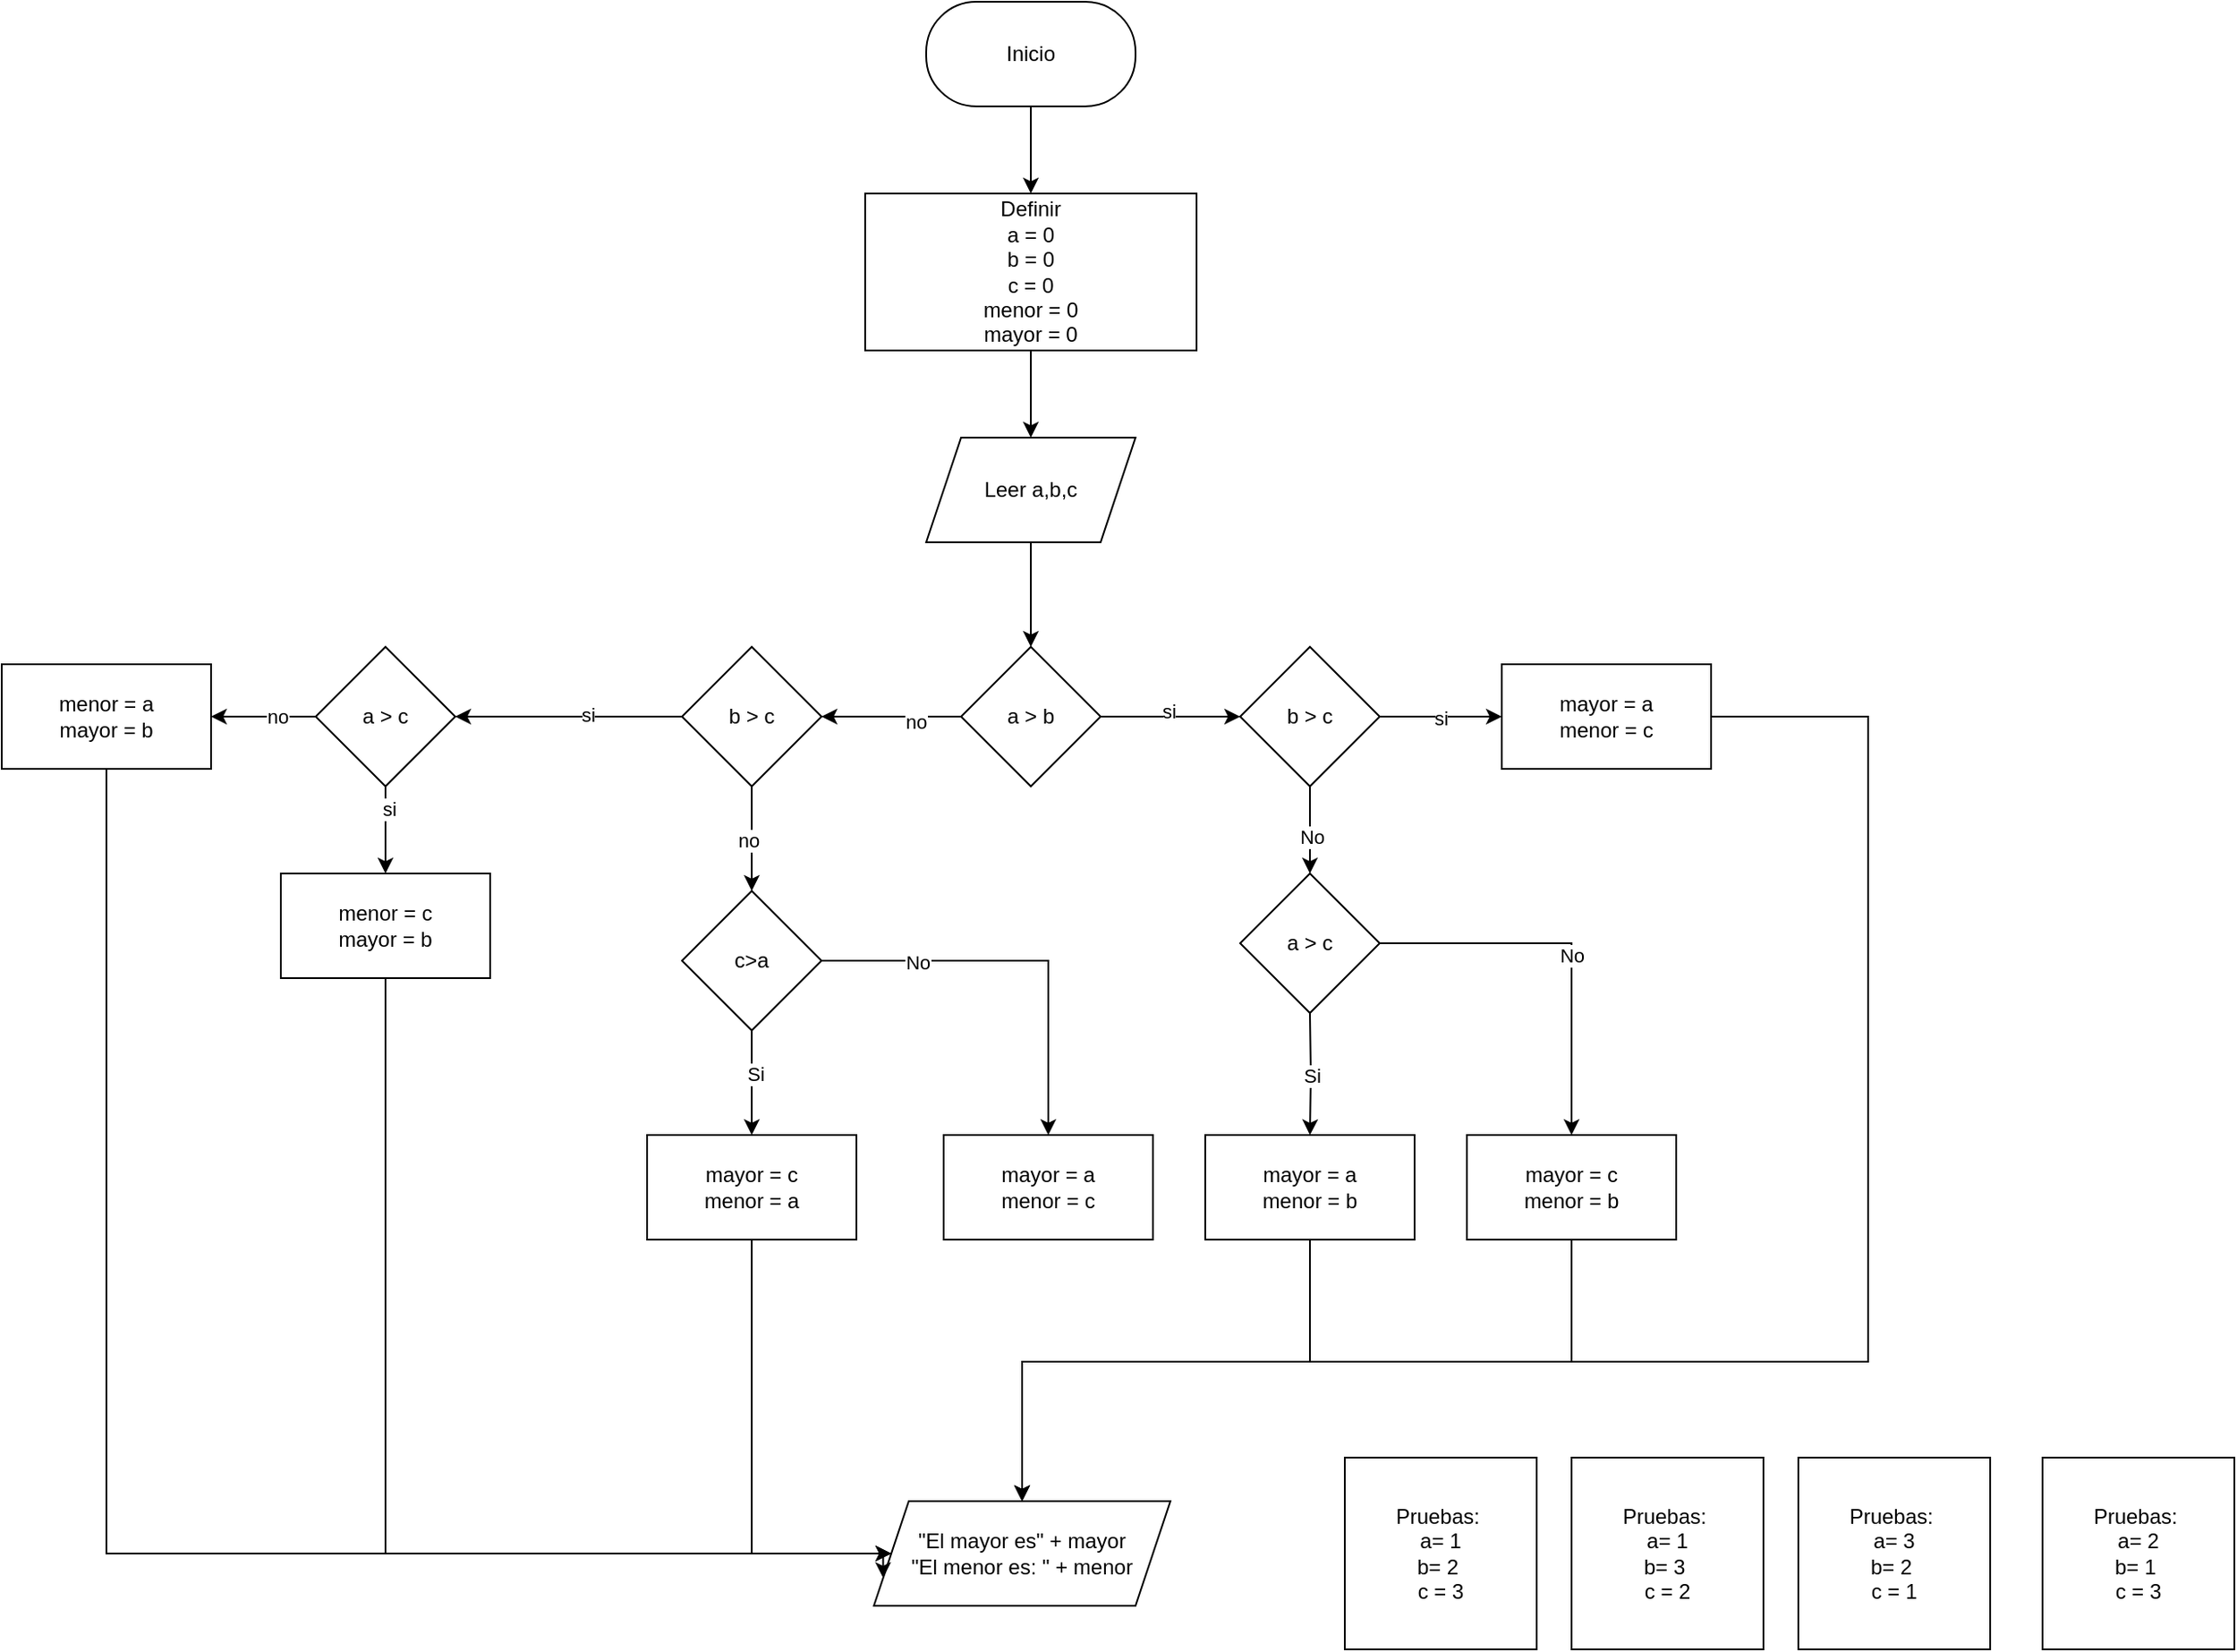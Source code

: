 <mxfile>
    <diagram id="_2c_Zv062QSsIkDgvORv" name="Page-1">
        <mxGraphModel dx="2356" dy="907" grid="1" gridSize="10" guides="1" tooltips="1" connect="1" arrows="1" fold="1" page="1" pageScale="1" pageWidth="850" pageHeight="1100" math="0" shadow="0">
            <root>
                <mxCell id="0"/>
                <mxCell id="1" parent="0"/>
                <mxCell id="3" value="" style="edgeStyle=orthogonalEdgeStyle;rounded=0;orthogonalLoop=1;jettySize=auto;html=1;" edge="1" parent="1" source="4" target="6">
                    <mxGeometry relative="1" as="geometry"/>
                </mxCell>
                <mxCell id="4" value="Inicio" style="rounded=1;whiteSpace=wrap;html=1;arcSize=48;" vertex="1" parent="1">
                    <mxGeometry x="380" y="40" width="120" height="60" as="geometry"/>
                </mxCell>
                <mxCell id="5" value="" style="edgeStyle=orthogonalEdgeStyle;rounded=0;orthogonalLoop=1;jettySize=auto;html=1;" edge="1" parent="1" source="6" target="7">
                    <mxGeometry relative="1" as="geometry"/>
                </mxCell>
                <mxCell id="6" value="Definir&lt;br&gt;a = 0&lt;br&gt;b = 0&lt;br&gt;c = 0&lt;br&gt;menor = 0&lt;br&gt;mayor = 0" style="rounded=0;whiteSpace=wrap;html=1;" vertex="1" parent="1">
                    <mxGeometry x="345" y="150" width="190" height="90" as="geometry"/>
                </mxCell>
                <mxCell id="9" value="" style="edgeStyle=orthogonalEdgeStyle;rounded=0;orthogonalLoop=1;jettySize=auto;html=1;" edge="1" parent="1" source="7" target="8">
                    <mxGeometry relative="1" as="geometry"/>
                </mxCell>
                <mxCell id="7" value="Leer a,b,c" style="shape=parallelogram;perimeter=parallelogramPerimeter;whiteSpace=wrap;html=1;fixedSize=1;" vertex="1" parent="1">
                    <mxGeometry x="380" y="290" width="120" height="60" as="geometry"/>
                </mxCell>
                <mxCell id="13" value="" style="edgeStyle=orthogonalEdgeStyle;rounded=0;orthogonalLoop=1;jettySize=auto;html=1;" edge="1" parent="1" source="8" target="12">
                    <mxGeometry relative="1" as="geometry"/>
                </mxCell>
                <mxCell id="14" value="si" style="edgeLabel;html=1;align=center;verticalAlign=middle;resizable=0;points=[];" vertex="1" connectable="0" parent="13">
                    <mxGeometry x="-0.025" y="3" relative="1" as="geometry">
                        <mxPoint as="offset"/>
                    </mxGeometry>
                </mxCell>
                <mxCell id="21" value="" style="edgeStyle=orthogonalEdgeStyle;rounded=0;orthogonalLoop=1;jettySize=auto;html=1;" edge="1" parent="1" source="8" target="20">
                    <mxGeometry relative="1" as="geometry"/>
                </mxCell>
                <mxCell id="22" value="no" style="edgeLabel;html=1;align=center;verticalAlign=middle;resizable=0;points=[];" vertex="1" connectable="0" parent="21">
                    <mxGeometry x="-0.35" y="3" relative="1" as="geometry">
                        <mxPoint as="offset"/>
                    </mxGeometry>
                </mxCell>
                <mxCell id="8" value="a &amp;gt; b" style="rhombus;whiteSpace=wrap;html=1;" vertex="1" parent="1">
                    <mxGeometry x="400" y="410" width="80" height="80" as="geometry"/>
                </mxCell>
                <mxCell id="16" value="si" style="edgeStyle=orthogonalEdgeStyle;rounded=0;orthogonalLoop=1;jettySize=auto;html=1;entryX=0;entryY=0.5;entryDx=0;entryDy=0;" edge="1" parent="1" source="12">
                    <mxGeometry relative="1" as="geometry">
                        <mxPoint x="710" y="450" as="targetPoint"/>
                    </mxGeometry>
                </mxCell>
                <mxCell id="81" value="" style="edgeStyle=orthogonalEdgeStyle;rounded=0;orthogonalLoop=1;jettySize=auto;html=1;" edge="1" parent="1" source="12">
                    <mxGeometry relative="1" as="geometry">
                        <mxPoint x="600" y="540" as="targetPoint"/>
                    </mxGeometry>
                </mxCell>
                <mxCell id="82" value="No" style="edgeLabel;html=1;align=center;verticalAlign=middle;resizable=0;points=[];" vertex="1" connectable="0" parent="81">
                    <mxGeometry x="0.148" relative="1" as="geometry">
                        <mxPoint as="offset"/>
                    </mxGeometry>
                </mxCell>
                <mxCell id="12" value="b &amp;gt; c" style="rhombus;whiteSpace=wrap;html=1;" vertex="1" parent="1">
                    <mxGeometry x="560" y="410" width="80" height="80" as="geometry"/>
                </mxCell>
                <mxCell id="40" style="edgeStyle=orthogonalEdgeStyle;rounded=0;orthogonalLoop=1;jettySize=auto;html=1;entryX=0.5;entryY=0;entryDx=0;entryDy=0;exitX=0.5;exitY=1;exitDx=0;exitDy=0;" edge="1" parent="1" source="86" target="36">
                    <mxGeometry relative="1" as="geometry">
                        <mxPoint x="600" y="730" as="sourcePoint"/>
                        <Array as="points">
                            <mxPoint x="600" y="820"/>
                            <mxPoint x="435" y="820"/>
                        </Array>
                    </mxGeometry>
                </mxCell>
                <mxCell id="24" value="" style="edgeStyle=orthogonalEdgeStyle;rounded=0;orthogonalLoop=1;jettySize=auto;html=1;entryX=1;entryY=0.5;entryDx=0;entryDy=0;" edge="1" parent="1" source="20" target="71">
                    <mxGeometry relative="1" as="geometry">
                        <mxPoint x="180" y="450" as="targetPoint"/>
                    </mxGeometry>
                </mxCell>
                <mxCell id="25" value="si" style="edgeLabel;html=1;align=center;verticalAlign=middle;resizable=0;points=[];" vertex="1" connectable="0" parent="24">
                    <mxGeometry x="-0.167" y="-1" relative="1" as="geometry">
                        <mxPoint as="offset"/>
                    </mxGeometry>
                </mxCell>
                <mxCell id="30" value="" style="edgeStyle=orthogonalEdgeStyle;rounded=0;orthogonalLoop=1;jettySize=auto;html=1;" edge="1" parent="1" source="20">
                    <mxGeometry relative="1" as="geometry">
                        <mxPoint x="280" y="550" as="targetPoint"/>
                    </mxGeometry>
                </mxCell>
                <mxCell id="62" value="no" style="edgeLabel;html=1;align=center;verticalAlign=middle;resizable=0;points=[];" vertex="1" connectable="0" parent="30">
                    <mxGeometry x="0.048" y="-3" relative="1" as="geometry">
                        <mxPoint as="offset"/>
                    </mxGeometry>
                </mxCell>
                <mxCell id="20" value="b &amp;gt; c" style="rhombus;whiteSpace=wrap;html=1;" vertex="1" parent="1">
                    <mxGeometry x="240" y="410" width="80" height="80" as="geometry"/>
                </mxCell>
                <mxCell id="36" value="&quot;El mayor es&quot; + mayor&lt;br&gt;&quot;El menor es: &quot; + menor" style="shape=parallelogram;perimeter=parallelogramPerimeter;whiteSpace=wrap;html=1;fixedSize=1;" vertex="1" parent="1">
                    <mxGeometry x="350" y="900" width="170" height="60" as="geometry"/>
                </mxCell>
                <mxCell id="42" value="Pruebas:&amp;nbsp;&lt;br&gt;a= 1&lt;br&gt;b= 2&amp;nbsp;&lt;br&gt;c = 3" style="whiteSpace=wrap;html=1;aspect=fixed;" vertex="1" parent="1">
                    <mxGeometry x="620" y="875" width="110" height="110" as="geometry"/>
                </mxCell>
                <mxCell id="43" value="Pruebas:&amp;nbsp;&lt;br&gt;a= 1&lt;br&gt;b= 3&amp;nbsp;&lt;br&gt;c = 2" style="whiteSpace=wrap;html=1;aspect=fixed;" vertex="1" parent="1">
                    <mxGeometry x="750" y="875" width="110" height="110" as="geometry"/>
                </mxCell>
                <mxCell id="44" value="Pruebas:&amp;nbsp;&lt;br&gt;a= 3&lt;br&gt;b= 2&amp;nbsp;&lt;br&gt;c = 1" style="whiteSpace=wrap;html=1;aspect=fixed;" vertex="1" parent="1">
                    <mxGeometry x="880" y="875" width="110" height="110" as="geometry"/>
                </mxCell>
                <mxCell id="45" value="Pruebas:&amp;nbsp;&lt;br&gt;a= 2&lt;br&gt;b= 1&amp;nbsp;&lt;br&gt;c = 3" style="whiteSpace=wrap;html=1;aspect=fixed;" vertex="1" parent="1">
                    <mxGeometry x="1020" y="875" width="110" height="110" as="geometry"/>
                </mxCell>
                <mxCell id="79" style="edgeStyle=orthogonalEdgeStyle;rounded=0;orthogonalLoop=1;jettySize=auto;html=1;" edge="1" parent="1" source="49">
                    <mxGeometry relative="1" as="geometry">
                        <mxPoint x="360" y="930" as="targetPoint"/>
                        <Array as="points">
                            <mxPoint x="70" y="930"/>
                        </Array>
                    </mxGeometry>
                </mxCell>
                <mxCell id="49" value="menor = c&lt;br&gt;mayor = b" style="whiteSpace=wrap;html=1;" vertex="1" parent="1">
                    <mxGeometry x="10" y="540" width="120" height="60" as="geometry"/>
                </mxCell>
                <mxCell id="65" value="" style="edgeStyle=orthogonalEdgeStyle;rounded=0;orthogonalLoop=1;jettySize=auto;html=1;" edge="1" parent="1" source="63" target="64">
                    <mxGeometry relative="1" as="geometry"/>
                </mxCell>
                <mxCell id="67" value="Si" style="edgeLabel;html=1;align=center;verticalAlign=middle;resizable=0;points=[];" vertex="1" connectable="0" parent="65">
                    <mxGeometry x="-0.188" y="2" relative="1" as="geometry">
                        <mxPoint as="offset"/>
                    </mxGeometry>
                </mxCell>
                <mxCell id="69" style="edgeStyle=orthogonalEdgeStyle;rounded=0;orthogonalLoop=1;jettySize=auto;html=1;exitX=1;exitY=0.5;exitDx=0;exitDy=0;entryX=0.5;entryY=0;entryDx=0;entryDy=0;" edge="1" parent="1" source="63" target="68">
                    <mxGeometry relative="1" as="geometry"/>
                </mxCell>
                <mxCell id="70" value="No" style="edgeLabel;html=1;align=center;verticalAlign=middle;resizable=0;points=[];" vertex="1" connectable="0" parent="69">
                    <mxGeometry x="-0.521" y="-1" relative="1" as="geometry">
                        <mxPoint as="offset"/>
                    </mxGeometry>
                </mxCell>
                <mxCell id="63" value="c&amp;gt;a" style="rhombus;whiteSpace=wrap;html=1;" vertex="1" parent="1">
                    <mxGeometry x="240" y="550" width="80" height="80" as="geometry"/>
                </mxCell>
                <mxCell id="66" style="edgeStyle=orthogonalEdgeStyle;rounded=0;orthogonalLoop=1;jettySize=auto;html=1;entryX=0;entryY=0.5;entryDx=0;entryDy=0;" edge="1" parent="1" source="64" target="36">
                    <mxGeometry relative="1" as="geometry">
                        <mxPoint x="280" y="930" as="targetPoint"/>
                        <Array as="points">
                            <mxPoint x="280" y="930"/>
                        </Array>
                    </mxGeometry>
                </mxCell>
                <mxCell id="64" value="mayor = c&lt;br&gt;menor = a" style="whiteSpace=wrap;html=1;" vertex="1" parent="1">
                    <mxGeometry x="220" y="690" width="120" height="60" as="geometry"/>
                </mxCell>
                <mxCell id="68" value="mayor = a&lt;br&gt;menor = c" style="whiteSpace=wrap;html=1;" vertex="1" parent="1">
                    <mxGeometry x="390" y="690" width="120" height="60" as="geometry"/>
                </mxCell>
                <mxCell id="72" value="" style="edgeStyle=orthogonalEdgeStyle;rounded=0;orthogonalLoop=1;jettySize=auto;html=1;" edge="1" parent="1" source="71" target="49">
                    <mxGeometry relative="1" as="geometry"/>
                </mxCell>
                <mxCell id="73" value="si" style="edgeLabel;html=1;align=center;verticalAlign=middle;resizable=0;points=[];" vertex="1" connectable="0" parent="72">
                    <mxGeometry x="-0.496" y="2" relative="1" as="geometry">
                        <mxPoint as="offset"/>
                    </mxGeometry>
                </mxCell>
                <mxCell id="75" value="" style="edgeStyle=orthogonalEdgeStyle;rounded=0;orthogonalLoop=1;jettySize=auto;html=1;" edge="1" parent="1" source="71">
                    <mxGeometry relative="1" as="geometry">
                        <mxPoint x="-30" y="450" as="targetPoint"/>
                    </mxGeometry>
                </mxCell>
                <mxCell id="77" value="no" style="edgeLabel;html=1;align=center;verticalAlign=middle;resizable=0;points=[];" vertex="1" connectable="0" parent="75">
                    <mxGeometry x="-0.268" relative="1" as="geometry">
                        <mxPoint as="offset"/>
                    </mxGeometry>
                </mxCell>
                <mxCell id="71" value="a &amp;gt; c" style="rhombus;whiteSpace=wrap;html=1;" vertex="1" parent="1">
                    <mxGeometry x="30" y="410" width="80" height="80" as="geometry"/>
                </mxCell>
                <mxCell id="78" style="edgeStyle=orthogonalEdgeStyle;rounded=0;orthogonalLoop=1;jettySize=auto;html=1;entryX=0;entryY=0.75;entryDx=0;entryDy=0;" edge="1" parent="1" source="76" target="36">
                    <mxGeometry relative="1" as="geometry">
                        <Array as="points">
                            <mxPoint x="-90" y="930"/>
                            <mxPoint x="355" y="930"/>
                        </Array>
                    </mxGeometry>
                </mxCell>
                <mxCell id="76" value="menor = a&lt;br&gt;mayor = b" style="whiteSpace=wrap;html=1;" vertex="1" parent="1">
                    <mxGeometry x="-150" y="420" width="120" height="60" as="geometry"/>
                </mxCell>
                <mxCell id="87" value="Si" style="edgeStyle=orthogonalEdgeStyle;rounded=0;orthogonalLoop=1;jettySize=auto;html=1;" edge="1" parent="1" target="86">
                    <mxGeometry relative="1" as="geometry">
                        <mxPoint x="600" y="620" as="sourcePoint"/>
                    </mxGeometry>
                </mxCell>
                <mxCell id="86" value="&lt;span&gt;mayor = a&lt;/span&gt;&lt;br&gt;&lt;span&gt;menor = b&lt;/span&gt;" style="whiteSpace=wrap;html=1;" vertex="1" parent="1">
                    <mxGeometry x="540" y="690" width="120" height="60" as="geometry"/>
                </mxCell>
                <mxCell id="100" style="edgeStyle=orthogonalEdgeStyle;rounded=0;orthogonalLoop=1;jettySize=auto;html=1;entryX=0.5;entryY=0;entryDx=0;entryDy=0;" edge="1" parent="1" source="89" target="36">
                    <mxGeometry relative="1" as="geometry">
                        <Array as="points">
                            <mxPoint x="920" y="450"/>
                            <mxPoint x="920" y="820"/>
                            <mxPoint x="435" y="820"/>
                        </Array>
                    </mxGeometry>
                </mxCell>
                <mxCell id="89" value="mayor = a&lt;br&gt;menor = c" style="whiteSpace=wrap;html=1;" vertex="1" parent="1">
                    <mxGeometry x="710" y="420" width="120" height="60" as="geometry"/>
                </mxCell>
                <mxCell id="97" style="edgeStyle=orthogonalEdgeStyle;rounded=0;orthogonalLoop=1;jettySize=auto;html=1;exitX=1;exitY=0.5;exitDx=0;exitDy=0;" edge="1" parent="1" source="94">
                    <mxGeometry relative="1" as="geometry">
                        <mxPoint x="750" y="690" as="targetPoint"/>
                        <Array as="points">
                            <mxPoint x="750" y="580"/>
                        </Array>
                    </mxGeometry>
                </mxCell>
                <mxCell id="98" value="No" style="edgeLabel;html=1;align=center;verticalAlign=middle;resizable=0;points=[];" vertex="1" connectable="0" parent="97">
                    <mxGeometry x="0.061" relative="1" as="geometry">
                        <mxPoint as="offset"/>
                    </mxGeometry>
                </mxCell>
                <mxCell id="94" value="a &amp;gt; c" style="rhombus;whiteSpace=wrap;html=1;" vertex="1" parent="1">
                    <mxGeometry x="560" y="540" width="80" height="80" as="geometry"/>
                </mxCell>
                <mxCell id="108" style="edgeStyle=orthogonalEdgeStyle;rounded=0;orthogonalLoop=1;jettySize=auto;html=1;entryX=0.5;entryY=0;entryDx=0;entryDy=0;" edge="1" parent="1" source="106" target="36">
                    <mxGeometry relative="1" as="geometry">
                        <Array as="points">
                            <mxPoint x="750" y="820"/>
                            <mxPoint x="435" y="820"/>
                        </Array>
                    </mxGeometry>
                </mxCell>
                <mxCell id="106" value="mayor = c&lt;br&gt;menor = b" style="whiteSpace=wrap;html=1;" vertex="1" parent="1">
                    <mxGeometry x="690" y="690" width="120" height="60" as="geometry"/>
                </mxCell>
            </root>
        </mxGraphModel>
    </diagram>
</mxfile>
